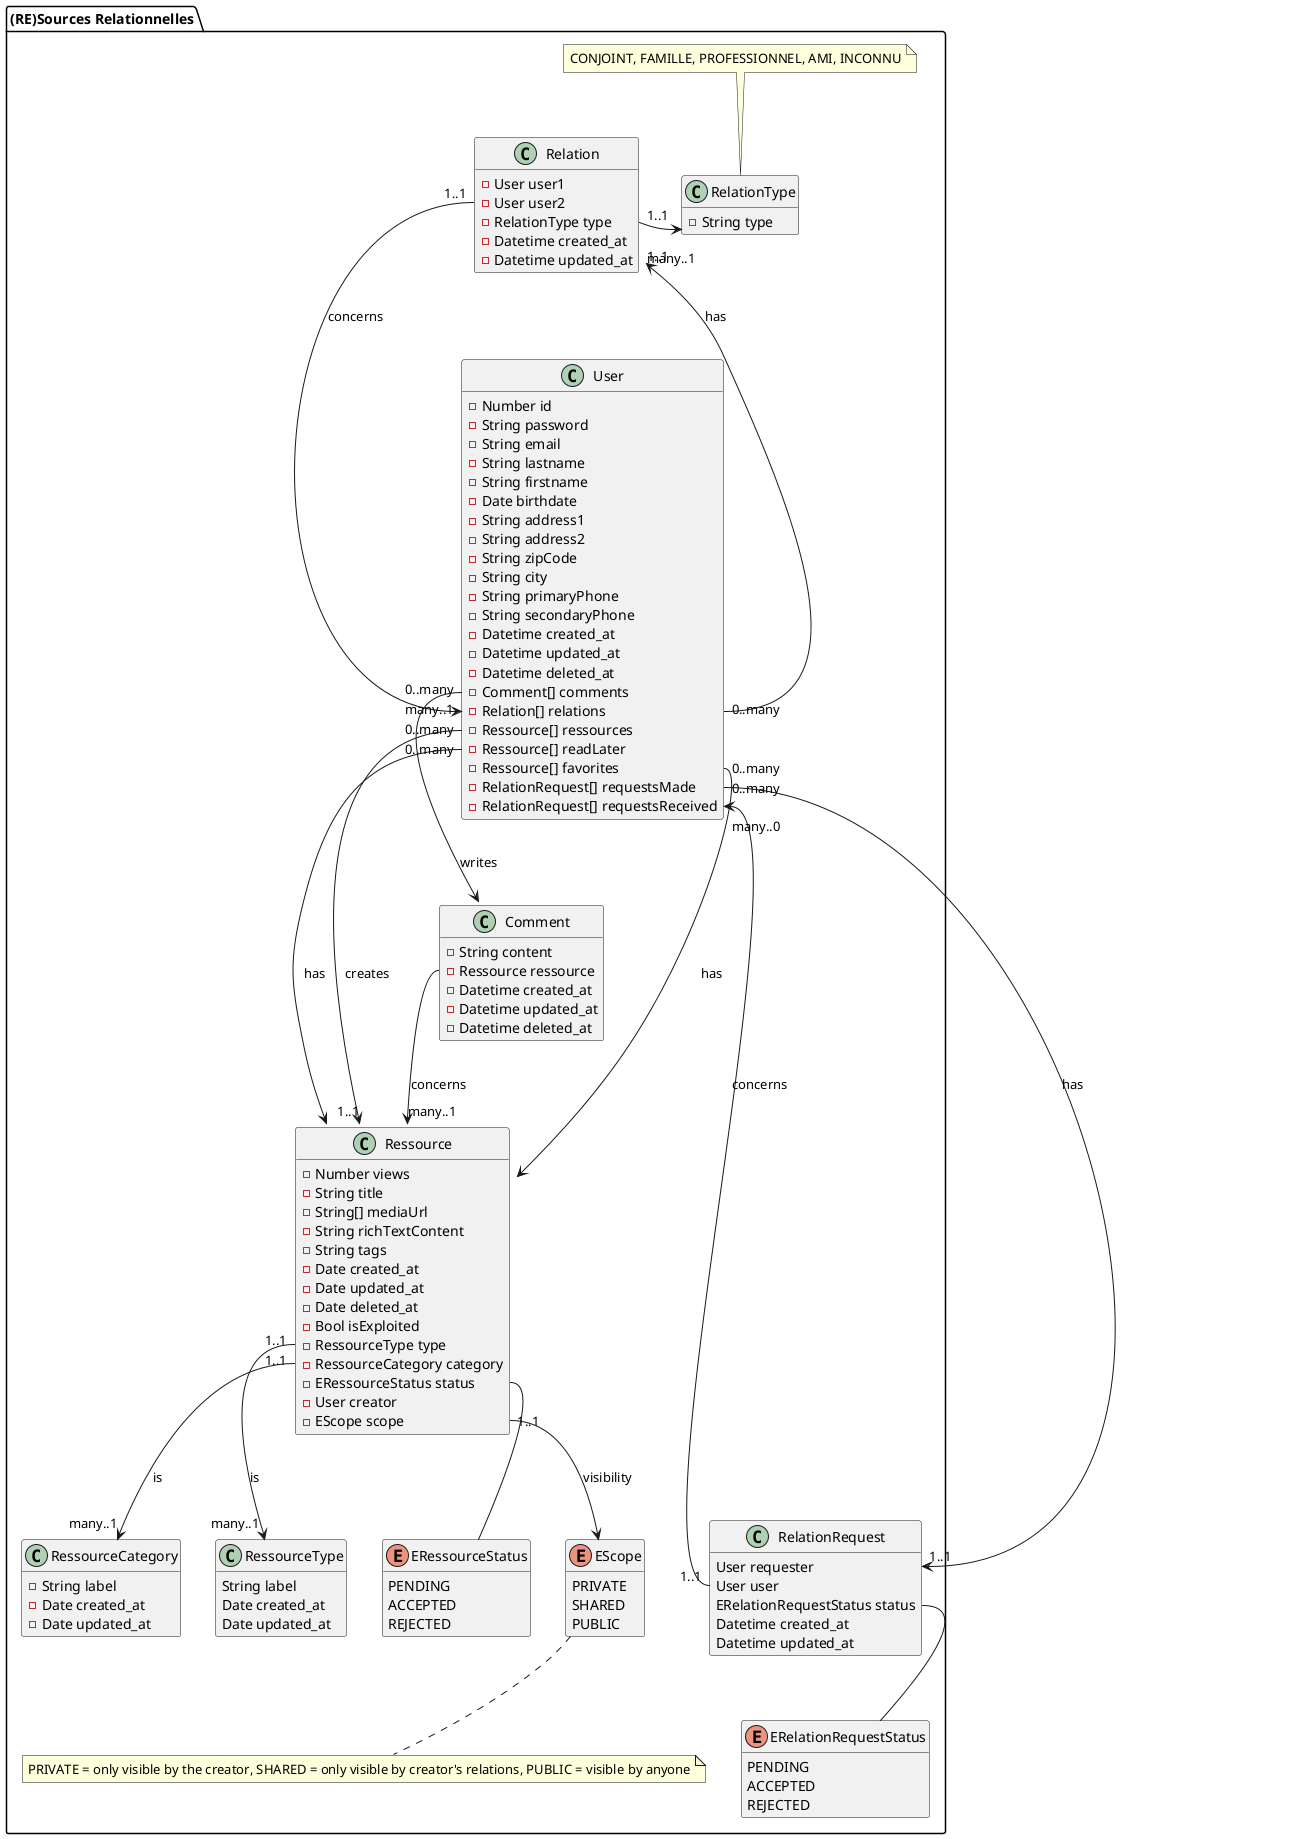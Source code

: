 @startuml
package "(RE)Sources Relationnelles" {
hide methods

class User {
    - Number id
    - String password
    - String email
    - String lastname
    - String firstname
    - Date birthdate
    - String address1
    - String address2
    - String zipCode
    - String city
    - String primaryPhone
    - String secondaryPhone
    - Datetime created_at
    - Datetime updated_at
    - Datetime deleted_at
    - Comment[] comments
    - Relation[] relations
    - Ressource[] ressources
    - Ressource[] readLater
    - Ressource[] favorites
    - RelationRequest[] requestsMade
    - RelationRequest[] requestsReceived
}


class RelationType{
    - String type
}
note top of RelationType: CONJOINT, FAMILLE, PROFESSIONNEL, AMI, INCONNU

class RelationRequest {
  User requester
  User user
  ERelationRequestStatus status
  Datetime created_at
  Datetime updated_at
}

enum ERelationRequestStatus {
  PENDING
  ACCEPTED
  REJECTED
}

class Ressource {
    - Number views
    - String title
    - String[] mediaUrl
    - String richTextContent
    - String tags
    - Date created_at
    - Date updated_at
    - Date deleted_at
    - Bool isExploited
    - RessourceType type
    - RessourceCategory category
    - ERessourceStatus status
    - User creator
    - EScope scope
}

enum ERessourceStatus{
    PENDING
    ACCEPTED
    REJECTED
}

enum EScope {
  PRIVATE
  SHARED
  PUBLIC
}

note bottom of EScope: PRIVATE = only visible by the creator, SHARED = only visible by creator's relations, PUBLIC = visible by anyone

class RessourceCategory {
    - String label
    - Date created_at
    - Date updated_at
}

class RessourceType {
    String label
    Date created_at
    Date updated_at
}

class Comment {
    - String content
    - Ressource ressource
    - Datetime created_at
    - Datetime updated_at
    - Datetime deleted_at
}

class Relation {
  - User user1
  - User user2
  - RelationType type
  - Datetime created_at
  - Datetime updated_at
}


User::relations "0..many" --> "1..1" Relation : has
Relation::user2 "1..1"--> "many..1" User::relations : concerns
Relation::type "1..1" -> "many..1" RelationType

User::requestsMade "0..many" ----> "1..1" RelationRequest::requester: has
RelationRequest::status -- ERelationRequestStatus
RelationRequest::user "1..1" --> "many..0" User::requestsReceived: concerns

User::ressources "0..many" -> "1..1" Ressource: creates
User::favorites "0..many" -> Ressource: has
User::readLater "0..many" -> Ressource: has

User::comments "0..many" --> Comment: writes
Comment::ressource --> "many..1" Ressource: concerns

Ressource::scope "1..1" --> EScope: visibility
Ressource::type "1..1" --> "many..1" RessourceType: is
Ressource::status  --  ERessourceStatus
Ressource::category "1..1" --> "many..1" RessourceCategory: is
}
@enduml
